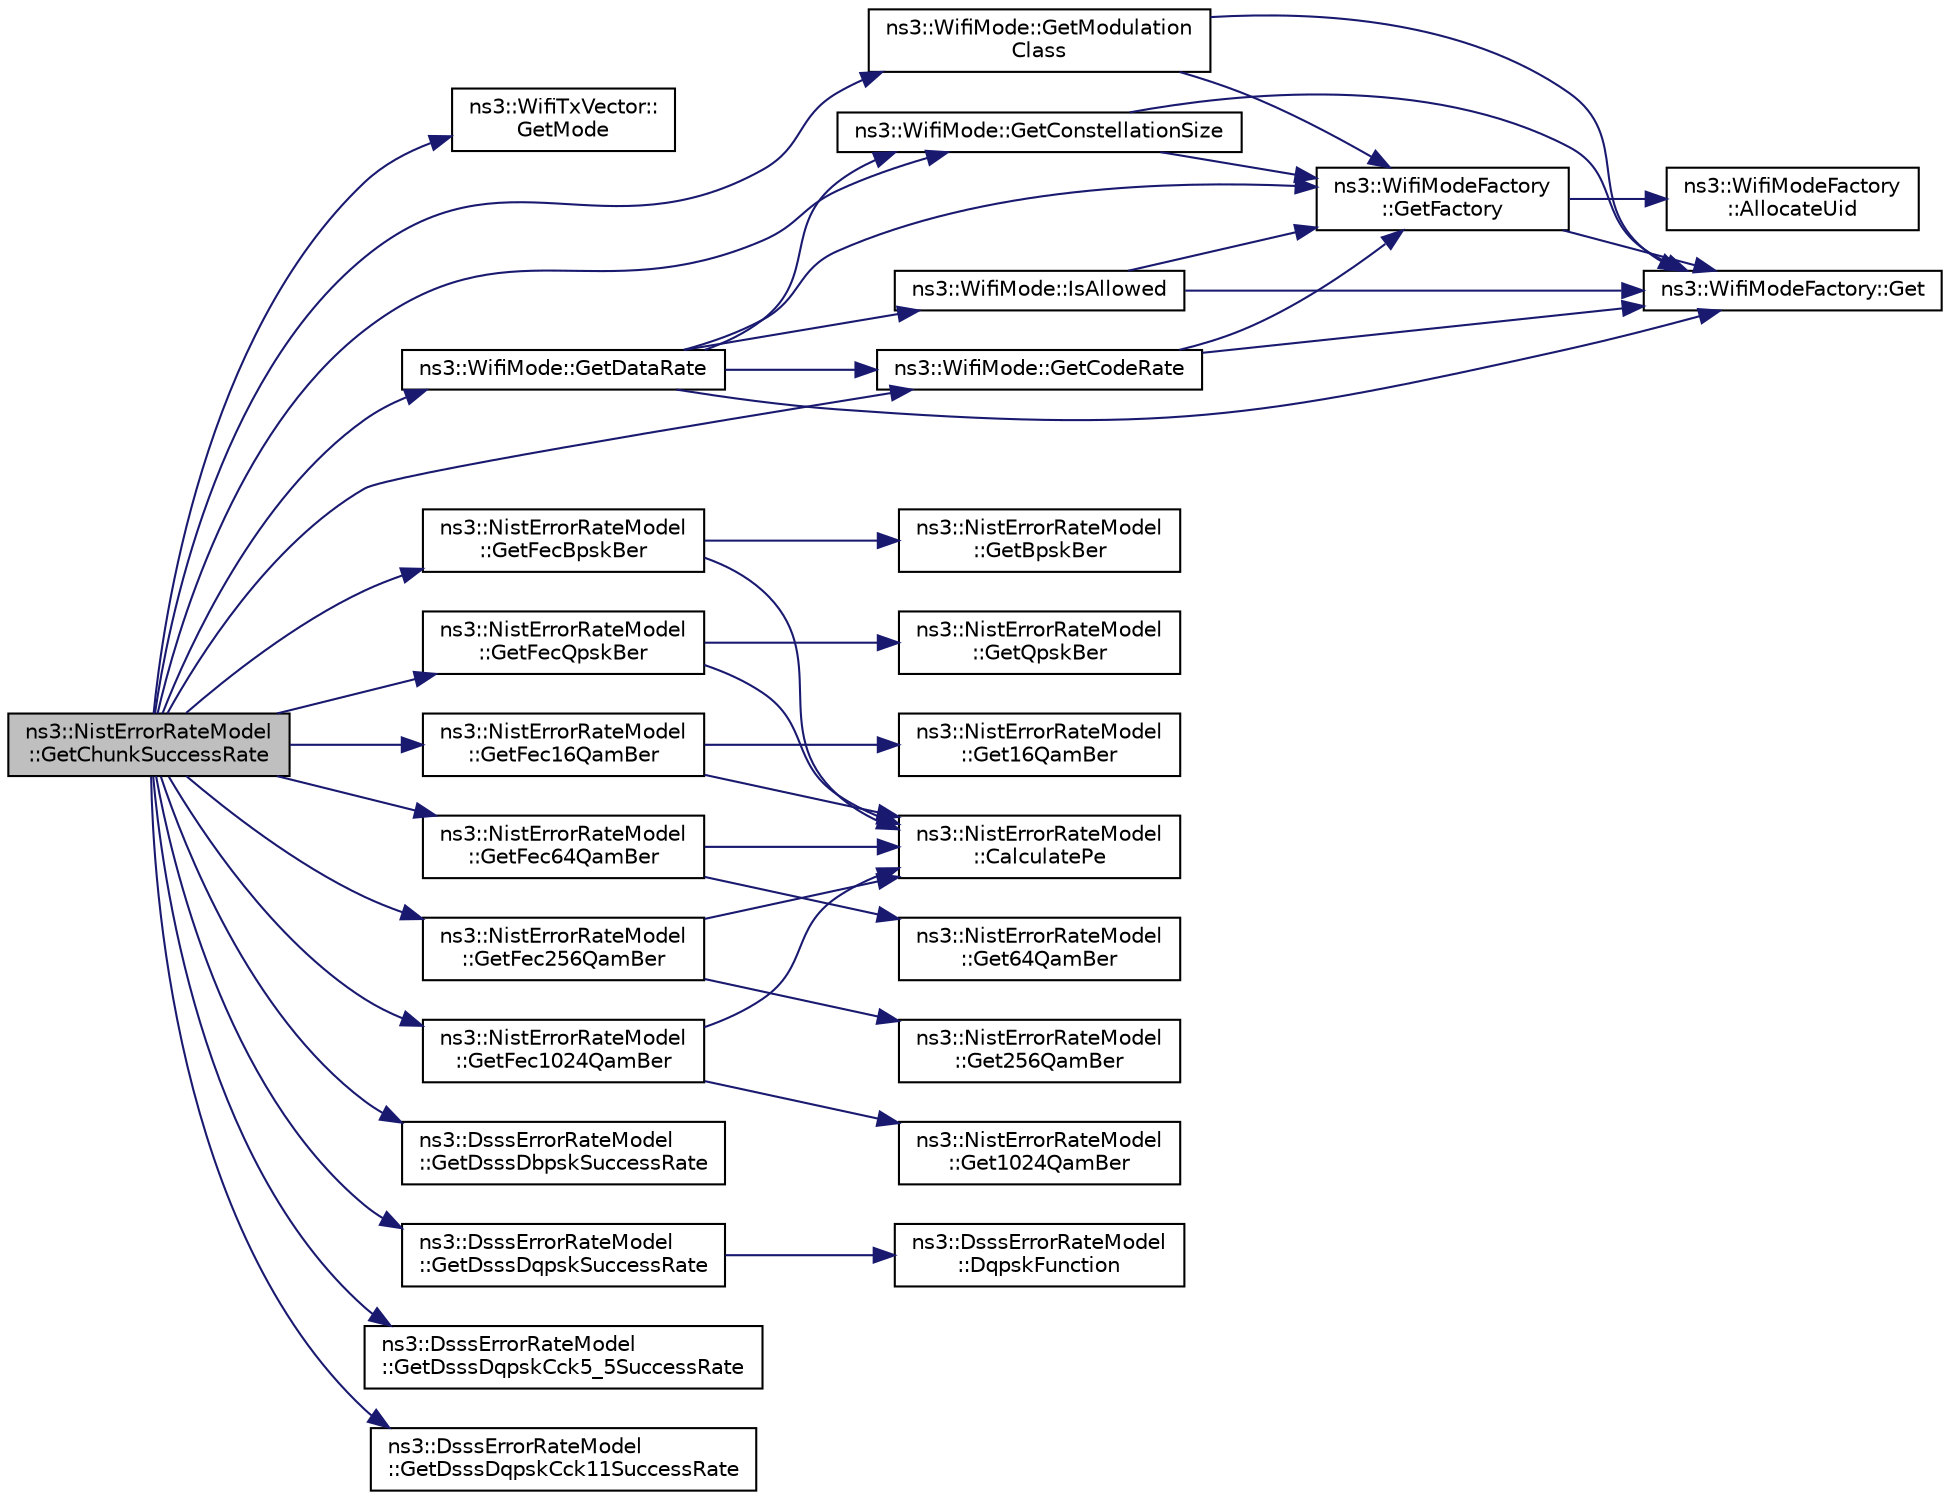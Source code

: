 digraph "ns3::NistErrorRateModel::GetChunkSuccessRate"
{
  edge [fontname="Helvetica",fontsize="10",labelfontname="Helvetica",labelfontsize="10"];
  node [fontname="Helvetica",fontsize="10",shape=record];
  rankdir="LR";
  Node1 [label="ns3::NistErrorRateModel\l::GetChunkSuccessRate",height=0.2,width=0.4,color="black", fillcolor="grey75", style="filled", fontcolor="black"];
  Node1 -> Node2 [color="midnightblue",fontsize="10",style="solid"];
  Node2 [label="ns3::WifiTxVector::\lGetMode",height=0.2,width=0.4,color="black", fillcolor="white", style="filled",URL="$d0/d58/classns3_1_1WifiTxVector.html#a497b1f11cad4b8b26251dfa07c9ad1d6"];
  Node1 -> Node3 [color="midnightblue",fontsize="10",style="solid"];
  Node3 [label="ns3::WifiMode::GetModulation\lClass",height=0.2,width=0.4,color="black", fillcolor="white", style="filled",URL="$d5/d56/classns3_1_1WifiMode.html#a7941cd2a0bc8d2ba68ba6a12c7e2c42a"];
  Node3 -> Node4 [color="midnightblue",fontsize="10",style="solid"];
  Node4 [label="ns3::WifiModeFactory\l::GetFactory",height=0.2,width=0.4,color="black", fillcolor="white", style="filled",URL="$d2/dcd/classns3_1_1WifiModeFactory.html#a9c6f695d733355dee8d74bd1709868fc"];
  Node4 -> Node5 [color="midnightblue",fontsize="10",style="solid"];
  Node5 [label="ns3::WifiModeFactory\l::AllocateUid",height=0.2,width=0.4,color="black", fillcolor="white", style="filled",URL="$d2/dcd/classns3_1_1WifiModeFactory.html#a89a9c38617bd3f7be4a8919ce9675996"];
  Node4 -> Node6 [color="midnightblue",fontsize="10",style="solid"];
  Node6 [label="ns3::WifiModeFactory::Get",height=0.2,width=0.4,color="black", fillcolor="white", style="filled",URL="$d2/dcd/classns3_1_1WifiModeFactory.html#a3086868810ff4347e31c63027726f544"];
  Node3 -> Node6 [color="midnightblue",fontsize="10",style="solid"];
  Node1 -> Node7 [color="midnightblue",fontsize="10",style="solid"];
  Node7 [label="ns3::WifiMode::GetConstellationSize",height=0.2,width=0.4,color="black", fillcolor="white", style="filled",URL="$d5/d56/classns3_1_1WifiMode.html#a28bbc436203fd3332da6cc61909af8f1"];
  Node7 -> Node4 [color="midnightblue",fontsize="10",style="solid"];
  Node7 -> Node6 [color="midnightblue",fontsize="10",style="solid"];
  Node1 -> Node8 [color="midnightblue",fontsize="10",style="solid"];
  Node8 [label="ns3::WifiMode::GetCodeRate",height=0.2,width=0.4,color="black", fillcolor="white", style="filled",URL="$d5/d56/classns3_1_1WifiMode.html#a41fcb1abd2aa488145f2f43ca9ba8e1d"];
  Node8 -> Node4 [color="midnightblue",fontsize="10",style="solid"];
  Node8 -> Node6 [color="midnightblue",fontsize="10",style="solid"];
  Node1 -> Node9 [color="midnightblue",fontsize="10",style="solid"];
  Node9 [label="ns3::NistErrorRateModel\l::GetFecBpskBer",height=0.2,width=0.4,color="black", fillcolor="white", style="filled",URL="$da/d01/classns3_1_1NistErrorRateModel.html#a556148c8f5751a3784e8f5c8d76cedfc"];
  Node9 -> Node10 [color="midnightblue",fontsize="10",style="solid"];
  Node10 [label="ns3::NistErrorRateModel\l::GetBpskBer",height=0.2,width=0.4,color="black", fillcolor="white", style="filled",URL="$da/d01/classns3_1_1NistErrorRateModel.html#a6a5bc0d428d735c1aec6ebaf6675bdfb"];
  Node9 -> Node11 [color="midnightblue",fontsize="10",style="solid"];
  Node11 [label="ns3::NistErrorRateModel\l::CalculatePe",height=0.2,width=0.4,color="black", fillcolor="white", style="filled",URL="$da/d01/classns3_1_1NistErrorRateModel.html#ad7f5de2eeb88e8e1289705d1fe610a13"];
  Node1 -> Node12 [color="midnightblue",fontsize="10",style="solid"];
  Node12 [label="ns3::NistErrorRateModel\l::GetFecQpskBer",height=0.2,width=0.4,color="black", fillcolor="white", style="filled",URL="$da/d01/classns3_1_1NistErrorRateModel.html#afbb3d9290227e060dffe73fb8bc959a9"];
  Node12 -> Node13 [color="midnightblue",fontsize="10",style="solid"];
  Node13 [label="ns3::NistErrorRateModel\l::GetQpskBer",height=0.2,width=0.4,color="black", fillcolor="white", style="filled",URL="$da/d01/classns3_1_1NistErrorRateModel.html#ae7c7e08da61267e108f92b33f05300cf"];
  Node12 -> Node11 [color="midnightblue",fontsize="10",style="solid"];
  Node1 -> Node14 [color="midnightblue",fontsize="10",style="solid"];
  Node14 [label="ns3::NistErrorRateModel\l::GetFec16QamBer",height=0.2,width=0.4,color="black", fillcolor="white", style="filled",URL="$da/d01/classns3_1_1NistErrorRateModel.html#a61f2f3fa2a7fd07ddeffb631ae6732cc"];
  Node14 -> Node15 [color="midnightblue",fontsize="10",style="solid"];
  Node15 [label="ns3::NistErrorRateModel\l::Get16QamBer",height=0.2,width=0.4,color="black", fillcolor="white", style="filled",URL="$da/d01/classns3_1_1NistErrorRateModel.html#ab6db7e685d32fa8172d61e1d80adaf64"];
  Node14 -> Node11 [color="midnightblue",fontsize="10",style="solid"];
  Node1 -> Node16 [color="midnightblue",fontsize="10",style="solid"];
  Node16 [label="ns3::NistErrorRateModel\l::GetFec64QamBer",height=0.2,width=0.4,color="black", fillcolor="white", style="filled",URL="$da/d01/classns3_1_1NistErrorRateModel.html#a4bb2f176c01cd6175475b5de245bdcea"];
  Node16 -> Node17 [color="midnightblue",fontsize="10",style="solid"];
  Node17 [label="ns3::NistErrorRateModel\l::Get64QamBer",height=0.2,width=0.4,color="black", fillcolor="white", style="filled",URL="$da/d01/classns3_1_1NistErrorRateModel.html#aafe1121a6ac81f5d8bfa95f0748bbeff"];
  Node16 -> Node11 [color="midnightblue",fontsize="10",style="solid"];
  Node1 -> Node18 [color="midnightblue",fontsize="10",style="solid"];
  Node18 [label="ns3::NistErrorRateModel\l::GetFec256QamBer",height=0.2,width=0.4,color="black", fillcolor="white", style="filled",URL="$da/d01/classns3_1_1NistErrorRateModel.html#aef4d82e4f8b0dc2e8a8e22afe259bbd6"];
  Node18 -> Node19 [color="midnightblue",fontsize="10",style="solid"];
  Node19 [label="ns3::NistErrorRateModel\l::Get256QamBer",height=0.2,width=0.4,color="black", fillcolor="white", style="filled",URL="$da/d01/classns3_1_1NistErrorRateModel.html#a86a8e9df225e8f332d1c30203cbd6034"];
  Node18 -> Node11 [color="midnightblue",fontsize="10",style="solid"];
  Node1 -> Node20 [color="midnightblue",fontsize="10",style="solid"];
  Node20 [label="ns3::NistErrorRateModel\l::GetFec1024QamBer",height=0.2,width=0.4,color="black", fillcolor="white", style="filled",URL="$da/d01/classns3_1_1NistErrorRateModel.html#ab995eadfb8b3f587c5976d0e91b20c68"];
  Node20 -> Node21 [color="midnightblue",fontsize="10",style="solid"];
  Node21 [label="ns3::NistErrorRateModel\l::Get1024QamBer",height=0.2,width=0.4,color="black", fillcolor="white", style="filled",URL="$da/d01/classns3_1_1NistErrorRateModel.html#aa4767dd8e74be017c6be9b2b56fa2835"];
  Node20 -> Node11 [color="midnightblue",fontsize="10",style="solid"];
  Node1 -> Node22 [color="midnightblue",fontsize="10",style="solid"];
  Node22 [label="ns3::WifiMode::GetDataRate",height=0.2,width=0.4,color="black", fillcolor="white", style="filled",URL="$d5/d56/classns3_1_1WifiMode.html#adcfbe150f69da720db23387f733b8a52"];
  Node22 -> Node4 [color="midnightblue",fontsize="10",style="solid"];
  Node22 -> Node6 [color="midnightblue",fontsize="10",style="solid"];
  Node22 -> Node7 [color="midnightblue",fontsize="10",style="solid"];
  Node22 -> Node8 [color="midnightblue",fontsize="10",style="solid"];
  Node22 -> Node23 [color="midnightblue",fontsize="10",style="solid"];
  Node23 [label="ns3::WifiMode::IsAllowed",height=0.2,width=0.4,color="black", fillcolor="white", style="filled",URL="$d5/d56/classns3_1_1WifiMode.html#a996eeb87ea67b483f0c1915780012e86"];
  Node23 -> Node4 [color="midnightblue",fontsize="10",style="solid"];
  Node23 -> Node6 [color="midnightblue",fontsize="10",style="solid"];
  Node1 -> Node24 [color="midnightblue",fontsize="10",style="solid"];
  Node24 [label="ns3::DsssErrorRateModel\l::GetDsssDbpskSuccessRate",height=0.2,width=0.4,color="black", fillcolor="white", style="filled",URL="$d1/d4a/classns3_1_1DsssErrorRateModel.html#a3c17f87b4f4c5f8adf8570c96f437fd5"];
  Node1 -> Node25 [color="midnightblue",fontsize="10",style="solid"];
  Node25 [label="ns3::DsssErrorRateModel\l::GetDsssDqpskSuccessRate",height=0.2,width=0.4,color="black", fillcolor="white", style="filled",URL="$d1/d4a/classns3_1_1DsssErrorRateModel.html#a40ce71636bd41030cfff29ccea38c588"];
  Node25 -> Node26 [color="midnightblue",fontsize="10",style="solid"];
  Node26 [label="ns3::DsssErrorRateModel\l::DqpskFunction",height=0.2,width=0.4,color="black", fillcolor="white", style="filled",URL="$d1/d4a/classns3_1_1DsssErrorRateModel.html#af92549280fdcedac6d4cc697e0992321"];
  Node1 -> Node27 [color="midnightblue",fontsize="10",style="solid"];
  Node27 [label="ns3::DsssErrorRateModel\l::GetDsssDqpskCck5_5SuccessRate",height=0.2,width=0.4,color="black", fillcolor="white", style="filled",URL="$d1/d4a/classns3_1_1DsssErrorRateModel.html#a1ec2c9a616b90b2b72871ea48d7d6fb8"];
  Node1 -> Node28 [color="midnightblue",fontsize="10",style="solid"];
  Node28 [label="ns3::DsssErrorRateModel\l::GetDsssDqpskCck11SuccessRate",height=0.2,width=0.4,color="black", fillcolor="white", style="filled",URL="$d1/d4a/classns3_1_1DsssErrorRateModel.html#acce1c4e4eb5b4df017a302b66ec230be"];
}
